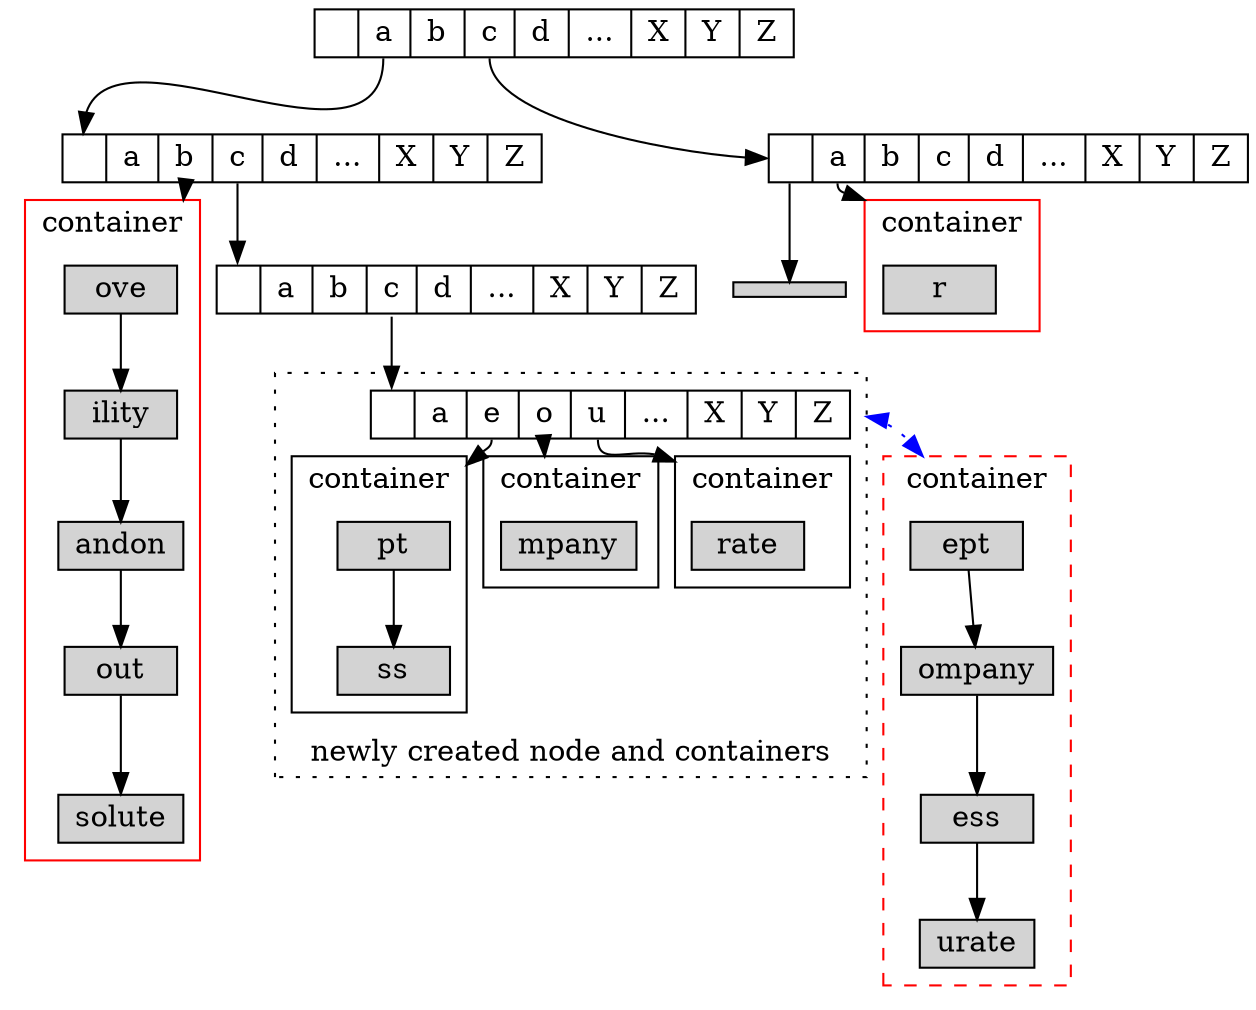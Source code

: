 digraph demo {
//    splines=false
    compound=true;//指向子图
    node [shape="record", height=.1]
    node0[label="<f>|<f0>a | <f1> b | <f2>c| <f3>d|<f4>...|<f5>X|<f6>Y|<f7>Z"]
    node1[label="<f>|<f0>a | <f1> b | <f2>c| <f3>d|<f4>...|<f5>X|<f6>Y|<f7>Z"]
    node2[label="<f>|<f0>a | <f1> b | <f2>c| <f3>d|<f4>...|<f5>X|<f6>Y|<f7>Z"]
    node3[label="<f>|<f0>a | <f1> b | <f2>c| <f3>d|<f4>...|<f5>X|<f6>Y|<f7>Z"]
    node0:f0 -> node1:f
    node0:f2 -> node2:f
    node1:f2 -> node3:f
    node3:f2 -> node4:f
    subgraph cluster_ab{
	node [style=filled];
	ove->ility->andon->out->solute;
	color=red;
	label="container";
}
subgraph cluster_burst{
    node4[label="<f>|<f0>a | <f1> e | <f2>o| <f3>u|<f4>...|<f5>X|<f6>Y|<f7>Z"]
    style=dotted;
    label="newly created node and containers";
    labelloc=b;
    subgraph cluster_acce{
	node [style=filled];
	style=solid;
	pt->ss;
	label="container"
	labelloc=t;
}
    subgraph cluster_acco{
	style=solid;
	node [style=filled];
	mpany;
	label="container"
	labelloc=t;
}
    subgraph cluster_accu{
	style=solid;
	node [style=filled];
	rate;
	label="container"
	labelloc=t;
}

}
    subgraph cluster_acc{
	style=dashed;
	node [style=filled];
	ept->ompany->ess->urate;
	color=red;
	label="container";
}
    subgraph cluster_ca{
	node [style=filled];
	r;
	color=red;
	label="container"
}

	
""[style=filled]
node2:f0->r[lhead=cluster_ca];
node1:f1->ove[lhead=cluster_ab];
//node3:f2->ept[lhead=cluster_acc];
node4:f1->pt[lhead=cluster_acce];
node4:f2->mpany[lhead=cluster_acco];
node4:f3->rate[lhead=cluster_accu];
node2:f->"";
node4:f7->ept[lhead=cluster_acc,ltail=cluster_burst,dir=both,style=dotted,color=blue]
}



